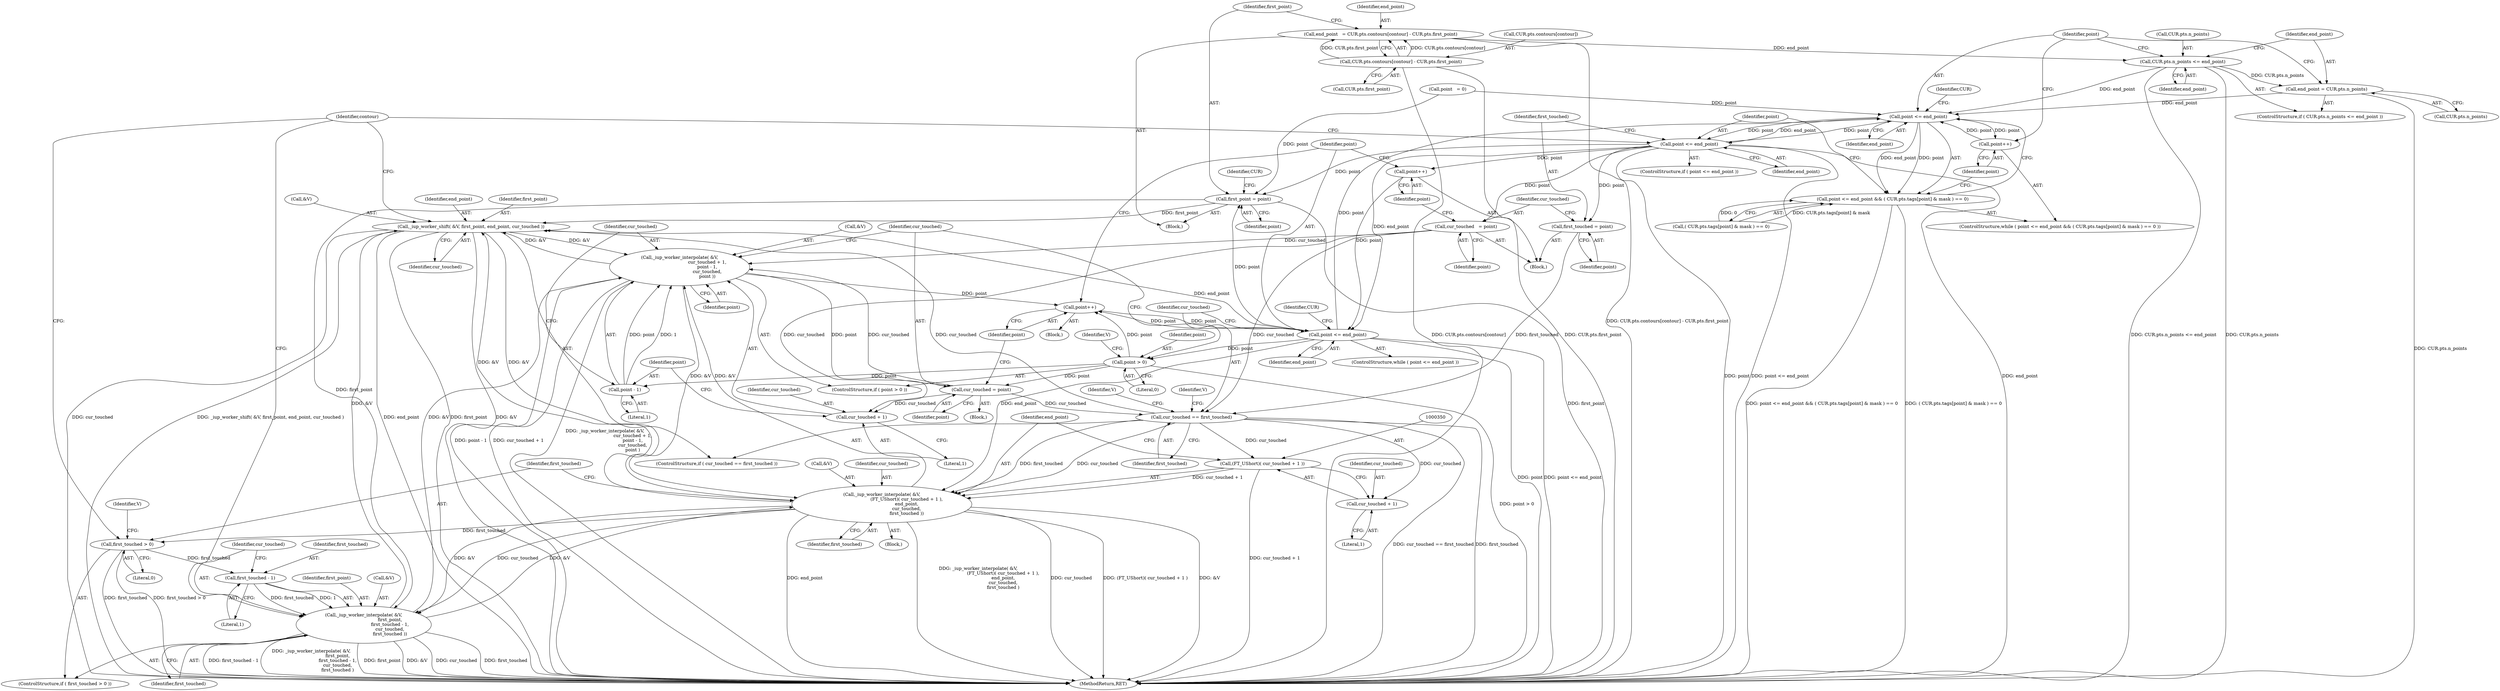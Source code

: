 digraph "1_savannah_888cd1843e935fe675cf2ac303116d4ed5b9d54b@del" {
"1000258" [label="(Call,end_point = CUR.pts.n_points)"];
"1000251" [label="(Call,CUR.pts.n_points <= end_point)"];
"1000232" [label="(Call,end_point   = CUR.pts.contours[contour] - CUR.pts.first_point)"];
"1000234" [label="(Call,CUR.pts.contours[contour] - CUR.pts.first_point)"];
"1000267" [label="(Call,point <= end_point)"];
"1000266" [label="(Call,point <= end_point && ( CUR.pts.tags[point] & mask ) == 0)"];
"1000281" [label="(Call,point++)"];
"1000284" [label="(Call,point <= end_point)"];
"1000247" [label="(Call,first_point = point)"];
"1000338" [label="(Call,_iup_worker_shift( &V, first_point, end_point, cur_touched ))"];
"1000318" [label="(Call,_iup_worker_interpolate( &V,\n                                       cur_touched + 1,\n                                       point - 1,\n                                       cur_touched,\n                                       point ))"];
"1000329" [label="(Call,cur_touched = point)"];
"1000321" [label="(Call,cur_touched + 1)"];
"1000335" [label="(Call,cur_touched == first_touched)"];
"1000349" [label="(Call,(FT_UShort)( cur_touched + 1 ))"];
"1000346" [label="(Call,_iup_worker_interpolate( &V,\n                                   (FT_UShort)( cur_touched + 1 ),\n                                   end_point,\n                                   cur_touched,\n                                   first_touched ))"];
"1000358" [label="(Call,first_touched > 0)"];
"1000365" [label="(Call,first_touched - 1)"];
"1000361" [label="(Call,_iup_worker_interpolate( &V,\n                                     first_point,\n                                     first_touched - 1,\n                                     cur_touched,\n                                     first_touched ))"];
"1000351" [label="(Call,cur_touched + 1)"];
"1000332" [label="(Call,point++)"];
"1000297" [label="(Call,point <= end_point)"];
"1000315" [label="(Call,point > 0)"];
"1000324" [label="(Call,point - 1)"];
"1000288" [label="(Call,first_touched = point)"];
"1000291" [label="(Call,cur_touched   = point)"];
"1000294" [label="(Call,point++)"];
"1000365" [label="(Call,first_touched - 1)"];
"1000275" [label="(Identifier,CUR)"];
"1000307" [label="(Identifier,CUR)"];
"1000284" [label="(Call,point <= end_point)"];
"1000294" [label="(Call,point++)"];
"1000366" [label="(Identifier,first_touched)"];
"1000231" [label="(Block,)"];
"1000292" [label="(Identifier,cur_touched)"];
"1000335" [label="(Call,cur_touched == first_touched)"];
"1000340" [label="(Identifier,V)"];
"1000299" [label="(Identifier,end_point)"];
"1000260" [label="(Call,CUR.pts.n_points)"];
"1000295" [label="(Identifier,point)"];
"1000367" [label="(Literal,1)"];
"1000286" [label="(Identifier,end_point)"];
"1000336" [label="(Identifier,cur_touched)"];
"1000328" [label="(Identifier,point)"];
"1000287" [label="(Block,)"];
"1000346" [label="(Call,_iup_worker_interpolate( &V,\n                                   (FT_UShort)( cur_touched + 1 ),\n                                   end_point,\n                                   cur_touched,\n                                   first_touched ))"];
"1000338" [label="(Call,_iup_worker_shift( &V, first_point, end_point, cur_touched ))"];
"1000267" [label="(Call,point <= end_point)"];
"1000379" [label="(MethodReturn,RET)"];
"1000353" [label="(Literal,1)"];
"1000349" [label="(Call,(FT_UShort)( cur_touched + 1 ))"];
"1000242" [label="(Call,CUR.pts.first_point)"];
"1000248" [label="(Identifier,first_point)"];
"1000330" [label="(Identifier,cur_touched)"];
"1000321" [label="(Call,cur_touched + 1)"];
"1000341" [label="(Identifier,first_point)"];
"1000266" [label="(Call,point <= end_point && ( CUR.pts.tags[point] & mask ) == 0)"];
"1000332" [label="(Call,point++)"];
"1000333" [label="(Identifier,point)"];
"1000250" [label="(ControlStructure,if ( CUR.pts.n_points <= end_point ))"];
"1000317" [label="(Literal,0)"];
"1000291" [label="(Call,cur_touched   = point)"];
"1000298" [label="(Identifier,point)"];
"1000326" [label="(Literal,1)"];
"1000347" [label="(Call,&V)"];
"1000319" [label="(Call,&V)"];
"1000359" [label="(Identifier,first_touched)"];
"1000251" [label="(Call,CUR.pts.n_points <= end_point)"];
"1000343" [label="(Identifier,cur_touched)"];
"1000254" [label="(Identifier,CUR)"];
"1000232" [label="(Call,end_point   = CUR.pts.contours[contour] - CUR.pts.first_point)"];
"1000297" [label="(Call,point <= end_point)"];
"1000334" [label="(ControlStructure,if ( cur_touched == first_touched ))"];
"1000352" [label="(Identifier,cur_touched)"];
"1000269" [label="(Identifier,end_point)"];
"1000247" [label="(Call,first_point = point)"];
"1000337" [label="(Identifier,first_touched)"];
"1000358" [label="(Call,first_touched > 0)"];
"1000323" [label="(Literal,1)"];
"1000281" [label="(Call,point++)"];
"1000293" [label="(Identifier,point)"];
"1000360" [label="(Literal,0)"];
"1000234" [label="(Call,CUR.pts.contours[contour] - CUR.pts.first_point)"];
"1000300" [label="(Block,)"];
"1000259" [label="(Identifier,end_point)"];
"1000296" [label="(ControlStructure,while ( point <= end_point ))"];
"1000270" [label="(Call,( CUR.pts.tags[point] & mask ) == 0)"];
"1000268" [label="(Identifier,point)"];
"1000351" [label="(Call,cur_touched + 1)"];
"1000288" [label="(Call,first_touched = point)"];
"1000345" [label="(Block,)"];
"1000331" [label="(Identifier,point)"];
"1000258" [label="(Call,end_point = CUR.pts.n_points)"];
"1000339" [label="(Call,&V)"];
"1000354" [label="(Identifier,end_point)"];
"1000368" [label="(Identifier,cur_touched)"];
"1000315" [label="(Call,point > 0)"];
"1000320" [label="(Identifier,V)"];
"1000314" [label="(ControlStructure,if ( point > 0 ))"];
"1000363" [label="(Identifier,V)"];
"1000265" [label="(ControlStructure,while ( point <= end_point && ( CUR.pts.tags[point] & mask ) == 0 ))"];
"1000282" [label="(Identifier,point)"];
"1000327" [label="(Identifier,cur_touched)"];
"1000324" [label="(Call,point - 1)"];
"1000356" [label="(Identifier,first_touched)"];
"1000357" [label="(ControlStructure,if ( first_touched > 0 ))"];
"1000364" [label="(Identifier,first_point)"];
"1000289" [label="(Identifier,first_touched)"];
"1000233" [label="(Identifier,end_point)"];
"1000369" [label="(Identifier,first_touched)"];
"1000313" [label="(Block,)"];
"1000355" [label="(Identifier,cur_touched)"];
"1000235" [label="(Call,CUR.pts.contours[contour])"];
"1000362" [label="(Call,&V)"];
"1000361" [label="(Call,_iup_worker_interpolate( &V,\n                                     first_point,\n                                     first_touched - 1,\n                                     cur_touched,\n                                     first_touched ))"];
"1000329" [label="(Call,cur_touched = point)"];
"1000252" [label="(Call,CUR.pts.n_points)"];
"1000227" [label="(Call,point   = 0)"];
"1000283" [label="(ControlStructure,if ( point <= end_point ))"];
"1000325" [label="(Identifier,point)"];
"1000348" [label="(Identifier,V)"];
"1000322" [label="(Identifier,cur_touched)"];
"1000316" [label="(Identifier,point)"];
"1000318" [label="(Call,_iup_worker_interpolate( &V,\n                                       cur_touched + 1,\n                                       point - 1,\n                                       cur_touched,\n                                       point ))"];
"1000285" [label="(Identifier,point)"];
"1000371" [label="(Identifier,contour)"];
"1000290" [label="(Identifier,point)"];
"1000257" [label="(Identifier,end_point)"];
"1000342" [label="(Identifier,end_point)"];
"1000249" [label="(Identifier,point)"];
"1000258" -> "1000250"  [label="AST: "];
"1000258" -> "1000260"  [label="CFG: "];
"1000259" -> "1000258"  [label="AST: "];
"1000260" -> "1000258"  [label="AST: "];
"1000268" -> "1000258"  [label="CFG: "];
"1000258" -> "1000379"  [label="DDG: CUR.pts.n_points"];
"1000251" -> "1000258"  [label="DDG: CUR.pts.n_points"];
"1000258" -> "1000267"  [label="DDG: end_point"];
"1000251" -> "1000250"  [label="AST: "];
"1000251" -> "1000257"  [label="CFG: "];
"1000252" -> "1000251"  [label="AST: "];
"1000257" -> "1000251"  [label="AST: "];
"1000259" -> "1000251"  [label="CFG: "];
"1000268" -> "1000251"  [label="CFG: "];
"1000251" -> "1000379"  [label="DDG: CUR.pts.n_points <= end_point"];
"1000251" -> "1000379"  [label="DDG: CUR.pts.n_points"];
"1000232" -> "1000251"  [label="DDG: end_point"];
"1000251" -> "1000267"  [label="DDG: end_point"];
"1000232" -> "1000231"  [label="AST: "];
"1000232" -> "1000234"  [label="CFG: "];
"1000233" -> "1000232"  [label="AST: "];
"1000234" -> "1000232"  [label="AST: "];
"1000248" -> "1000232"  [label="CFG: "];
"1000232" -> "1000379"  [label="DDG: CUR.pts.contours[contour] - CUR.pts.first_point"];
"1000234" -> "1000232"  [label="DDG: CUR.pts.contours[contour]"];
"1000234" -> "1000232"  [label="DDG: CUR.pts.first_point"];
"1000234" -> "1000242"  [label="CFG: "];
"1000235" -> "1000234"  [label="AST: "];
"1000242" -> "1000234"  [label="AST: "];
"1000234" -> "1000379"  [label="DDG: CUR.pts.contours[contour]"];
"1000234" -> "1000379"  [label="DDG: CUR.pts.first_point"];
"1000267" -> "1000266"  [label="AST: "];
"1000267" -> "1000269"  [label="CFG: "];
"1000268" -> "1000267"  [label="AST: "];
"1000269" -> "1000267"  [label="AST: "];
"1000275" -> "1000267"  [label="CFG: "];
"1000266" -> "1000267"  [label="CFG: "];
"1000267" -> "1000266"  [label="DDG: point"];
"1000267" -> "1000266"  [label="DDG: end_point"];
"1000281" -> "1000267"  [label="DDG: point"];
"1000297" -> "1000267"  [label="DDG: point"];
"1000284" -> "1000267"  [label="DDG: point"];
"1000227" -> "1000267"  [label="DDG: point"];
"1000267" -> "1000281"  [label="DDG: point"];
"1000267" -> "1000284"  [label="DDG: point"];
"1000267" -> "1000284"  [label="DDG: end_point"];
"1000266" -> "1000265"  [label="AST: "];
"1000266" -> "1000270"  [label="CFG: "];
"1000270" -> "1000266"  [label="AST: "];
"1000282" -> "1000266"  [label="CFG: "];
"1000285" -> "1000266"  [label="CFG: "];
"1000266" -> "1000379"  [label="DDG: point <= end_point && ( CUR.pts.tags[point] & mask ) == 0"];
"1000266" -> "1000379"  [label="DDG: ( CUR.pts.tags[point] & mask ) == 0"];
"1000270" -> "1000266"  [label="DDG: CUR.pts.tags[point] & mask"];
"1000270" -> "1000266"  [label="DDG: 0"];
"1000281" -> "1000265"  [label="AST: "];
"1000281" -> "1000282"  [label="CFG: "];
"1000282" -> "1000281"  [label="AST: "];
"1000268" -> "1000281"  [label="CFG: "];
"1000284" -> "1000283"  [label="AST: "];
"1000284" -> "1000286"  [label="CFG: "];
"1000285" -> "1000284"  [label="AST: "];
"1000286" -> "1000284"  [label="AST: "];
"1000289" -> "1000284"  [label="CFG: "];
"1000371" -> "1000284"  [label="CFG: "];
"1000284" -> "1000379"  [label="DDG: end_point"];
"1000284" -> "1000379"  [label="DDG: point"];
"1000284" -> "1000379"  [label="DDG: point <= end_point"];
"1000284" -> "1000247"  [label="DDG: point"];
"1000284" -> "1000288"  [label="DDG: point"];
"1000284" -> "1000291"  [label="DDG: point"];
"1000284" -> "1000294"  [label="DDG: point"];
"1000284" -> "1000297"  [label="DDG: end_point"];
"1000247" -> "1000231"  [label="AST: "];
"1000247" -> "1000249"  [label="CFG: "];
"1000248" -> "1000247"  [label="AST: "];
"1000249" -> "1000247"  [label="AST: "];
"1000254" -> "1000247"  [label="CFG: "];
"1000247" -> "1000379"  [label="DDG: first_point"];
"1000297" -> "1000247"  [label="DDG: point"];
"1000227" -> "1000247"  [label="DDG: point"];
"1000247" -> "1000338"  [label="DDG: first_point"];
"1000247" -> "1000361"  [label="DDG: first_point"];
"1000338" -> "1000334"  [label="AST: "];
"1000338" -> "1000343"  [label="CFG: "];
"1000339" -> "1000338"  [label="AST: "];
"1000341" -> "1000338"  [label="AST: "];
"1000342" -> "1000338"  [label="AST: "];
"1000343" -> "1000338"  [label="AST: "];
"1000371" -> "1000338"  [label="CFG: "];
"1000338" -> "1000379"  [label="DDG: &V"];
"1000338" -> "1000379"  [label="DDG: cur_touched"];
"1000338" -> "1000379"  [label="DDG: _iup_worker_shift( &V, first_point, end_point, cur_touched )"];
"1000338" -> "1000379"  [label="DDG: end_point"];
"1000338" -> "1000379"  [label="DDG: first_point"];
"1000338" -> "1000318"  [label="DDG: &V"];
"1000318" -> "1000338"  [label="DDG: &V"];
"1000346" -> "1000338"  [label="DDG: &V"];
"1000361" -> "1000338"  [label="DDG: &V"];
"1000297" -> "1000338"  [label="DDG: end_point"];
"1000335" -> "1000338"  [label="DDG: cur_touched"];
"1000338" -> "1000346"  [label="DDG: &V"];
"1000318" -> "1000314"  [label="AST: "];
"1000318" -> "1000328"  [label="CFG: "];
"1000319" -> "1000318"  [label="AST: "];
"1000321" -> "1000318"  [label="AST: "];
"1000324" -> "1000318"  [label="AST: "];
"1000327" -> "1000318"  [label="AST: "];
"1000328" -> "1000318"  [label="AST: "];
"1000330" -> "1000318"  [label="CFG: "];
"1000318" -> "1000379"  [label="DDG: _iup_worker_interpolate( &V,\n                                       cur_touched + 1,\n                                       point - 1,\n                                       cur_touched,\n                                       point )"];
"1000318" -> "1000379"  [label="DDG: point - 1"];
"1000318" -> "1000379"  [label="DDG: cur_touched + 1"];
"1000346" -> "1000318"  [label="DDG: &V"];
"1000361" -> "1000318"  [label="DDG: &V"];
"1000291" -> "1000318"  [label="DDG: cur_touched"];
"1000329" -> "1000318"  [label="DDG: cur_touched"];
"1000324" -> "1000318"  [label="DDG: point"];
"1000324" -> "1000318"  [label="DDG: 1"];
"1000318" -> "1000329"  [label="DDG: point"];
"1000318" -> "1000332"  [label="DDG: point"];
"1000318" -> "1000346"  [label="DDG: &V"];
"1000329" -> "1000313"  [label="AST: "];
"1000329" -> "1000331"  [label="CFG: "];
"1000330" -> "1000329"  [label="AST: "];
"1000331" -> "1000329"  [label="AST: "];
"1000333" -> "1000329"  [label="CFG: "];
"1000329" -> "1000321"  [label="DDG: cur_touched"];
"1000315" -> "1000329"  [label="DDG: point"];
"1000329" -> "1000335"  [label="DDG: cur_touched"];
"1000321" -> "1000323"  [label="CFG: "];
"1000322" -> "1000321"  [label="AST: "];
"1000323" -> "1000321"  [label="AST: "];
"1000325" -> "1000321"  [label="CFG: "];
"1000291" -> "1000321"  [label="DDG: cur_touched"];
"1000335" -> "1000334"  [label="AST: "];
"1000335" -> "1000337"  [label="CFG: "];
"1000336" -> "1000335"  [label="AST: "];
"1000337" -> "1000335"  [label="AST: "];
"1000340" -> "1000335"  [label="CFG: "];
"1000348" -> "1000335"  [label="CFG: "];
"1000335" -> "1000379"  [label="DDG: first_touched"];
"1000335" -> "1000379"  [label="DDG: cur_touched == first_touched"];
"1000291" -> "1000335"  [label="DDG: cur_touched"];
"1000288" -> "1000335"  [label="DDG: first_touched"];
"1000335" -> "1000349"  [label="DDG: cur_touched"];
"1000335" -> "1000351"  [label="DDG: cur_touched"];
"1000335" -> "1000346"  [label="DDG: cur_touched"];
"1000335" -> "1000346"  [label="DDG: first_touched"];
"1000349" -> "1000346"  [label="AST: "];
"1000349" -> "1000351"  [label="CFG: "];
"1000350" -> "1000349"  [label="AST: "];
"1000351" -> "1000349"  [label="AST: "];
"1000354" -> "1000349"  [label="CFG: "];
"1000349" -> "1000379"  [label="DDG: cur_touched + 1"];
"1000349" -> "1000346"  [label="DDG: cur_touched + 1"];
"1000346" -> "1000345"  [label="AST: "];
"1000346" -> "1000356"  [label="CFG: "];
"1000347" -> "1000346"  [label="AST: "];
"1000354" -> "1000346"  [label="AST: "];
"1000355" -> "1000346"  [label="AST: "];
"1000356" -> "1000346"  [label="AST: "];
"1000359" -> "1000346"  [label="CFG: "];
"1000346" -> "1000379"  [label="DDG: (FT_UShort)( cur_touched + 1 )"];
"1000346" -> "1000379"  [label="DDG: &V"];
"1000346" -> "1000379"  [label="DDG: end_point"];
"1000346" -> "1000379"  [label="DDG: _iup_worker_interpolate( &V,\n                                   (FT_UShort)( cur_touched + 1 ),\n                                   end_point,\n                                   cur_touched,\n                                   first_touched )"];
"1000346" -> "1000379"  [label="DDG: cur_touched"];
"1000361" -> "1000346"  [label="DDG: &V"];
"1000297" -> "1000346"  [label="DDG: end_point"];
"1000346" -> "1000358"  [label="DDG: first_touched"];
"1000346" -> "1000361"  [label="DDG: &V"];
"1000346" -> "1000361"  [label="DDG: cur_touched"];
"1000358" -> "1000357"  [label="AST: "];
"1000358" -> "1000360"  [label="CFG: "];
"1000359" -> "1000358"  [label="AST: "];
"1000360" -> "1000358"  [label="AST: "];
"1000363" -> "1000358"  [label="CFG: "];
"1000371" -> "1000358"  [label="CFG: "];
"1000358" -> "1000379"  [label="DDG: first_touched > 0"];
"1000358" -> "1000379"  [label="DDG: first_touched"];
"1000358" -> "1000365"  [label="DDG: first_touched"];
"1000365" -> "1000361"  [label="AST: "];
"1000365" -> "1000367"  [label="CFG: "];
"1000366" -> "1000365"  [label="AST: "];
"1000367" -> "1000365"  [label="AST: "];
"1000368" -> "1000365"  [label="CFG: "];
"1000365" -> "1000361"  [label="DDG: first_touched"];
"1000365" -> "1000361"  [label="DDG: 1"];
"1000361" -> "1000357"  [label="AST: "];
"1000361" -> "1000369"  [label="CFG: "];
"1000362" -> "1000361"  [label="AST: "];
"1000364" -> "1000361"  [label="AST: "];
"1000368" -> "1000361"  [label="AST: "];
"1000369" -> "1000361"  [label="AST: "];
"1000371" -> "1000361"  [label="CFG: "];
"1000361" -> "1000379"  [label="DDG: cur_touched"];
"1000361" -> "1000379"  [label="DDG: first_touched"];
"1000361" -> "1000379"  [label="DDG: first_touched - 1"];
"1000361" -> "1000379"  [label="DDG: _iup_worker_interpolate( &V,\n                                     first_point,\n                                     first_touched - 1,\n                                     cur_touched,\n                                     first_touched )"];
"1000361" -> "1000379"  [label="DDG: first_point"];
"1000361" -> "1000379"  [label="DDG: &V"];
"1000351" -> "1000353"  [label="CFG: "];
"1000352" -> "1000351"  [label="AST: "];
"1000353" -> "1000351"  [label="AST: "];
"1000332" -> "1000300"  [label="AST: "];
"1000332" -> "1000333"  [label="CFG: "];
"1000333" -> "1000332"  [label="AST: "];
"1000298" -> "1000332"  [label="CFG: "];
"1000332" -> "1000297"  [label="DDG: point"];
"1000297" -> "1000332"  [label="DDG: point"];
"1000315" -> "1000332"  [label="DDG: point"];
"1000297" -> "1000296"  [label="AST: "];
"1000297" -> "1000299"  [label="CFG: "];
"1000298" -> "1000297"  [label="AST: "];
"1000299" -> "1000297"  [label="AST: "];
"1000307" -> "1000297"  [label="CFG: "];
"1000336" -> "1000297"  [label="CFG: "];
"1000297" -> "1000379"  [label="DDG: point <= end_point"];
"1000297" -> "1000379"  [label="DDG: point"];
"1000294" -> "1000297"  [label="DDG: point"];
"1000297" -> "1000315"  [label="DDG: point"];
"1000315" -> "1000314"  [label="AST: "];
"1000315" -> "1000317"  [label="CFG: "];
"1000316" -> "1000315"  [label="AST: "];
"1000317" -> "1000315"  [label="AST: "];
"1000320" -> "1000315"  [label="CFG: "];
"1000330" -> "1000315"  [label="CFG: "];
"1000315" -> "1000379"  [label="DDG: point > 0"];
"1000315" -> "1000324"  [label="DDG: point"];
"1000324" -> "1000326"  [label="CFG: "];
"1000325" -> "1000324"  [label="AST: "];
"1000326" -> "1000324"  [label="AST: "];
"1000327" -> "1000324"  [label="CFG: "];
"1000288" -> "1000287"  [label="AST: "];
"1000288" -> "1000290"  [label="CFG: "];
"1000289" -> "1000288"  [label="AST: "];
"1000290" -> "1000288"  [label="AST: "];
"1000292" -> "1000288"  [label="CFG: "];
"1000291" -> "1000287"  [label="AST: "];
"1000291" -> "1000293"  [label="CFG: "];
"1000292" -> "1000291"  [label="AST: "];
"1000293" -> "1000291"  [label="AST: "];
"1000295" -> "1000291"  [label="CFG: "];
"1000294" -> "1000287"  [label="AST: "];
"1000294" -> "1000295"  [label="CFG: "];
"1000295" -> "1000294"  [label="AST: "];
"1000298" -> "1000294"  [label="CFG: "];
}
